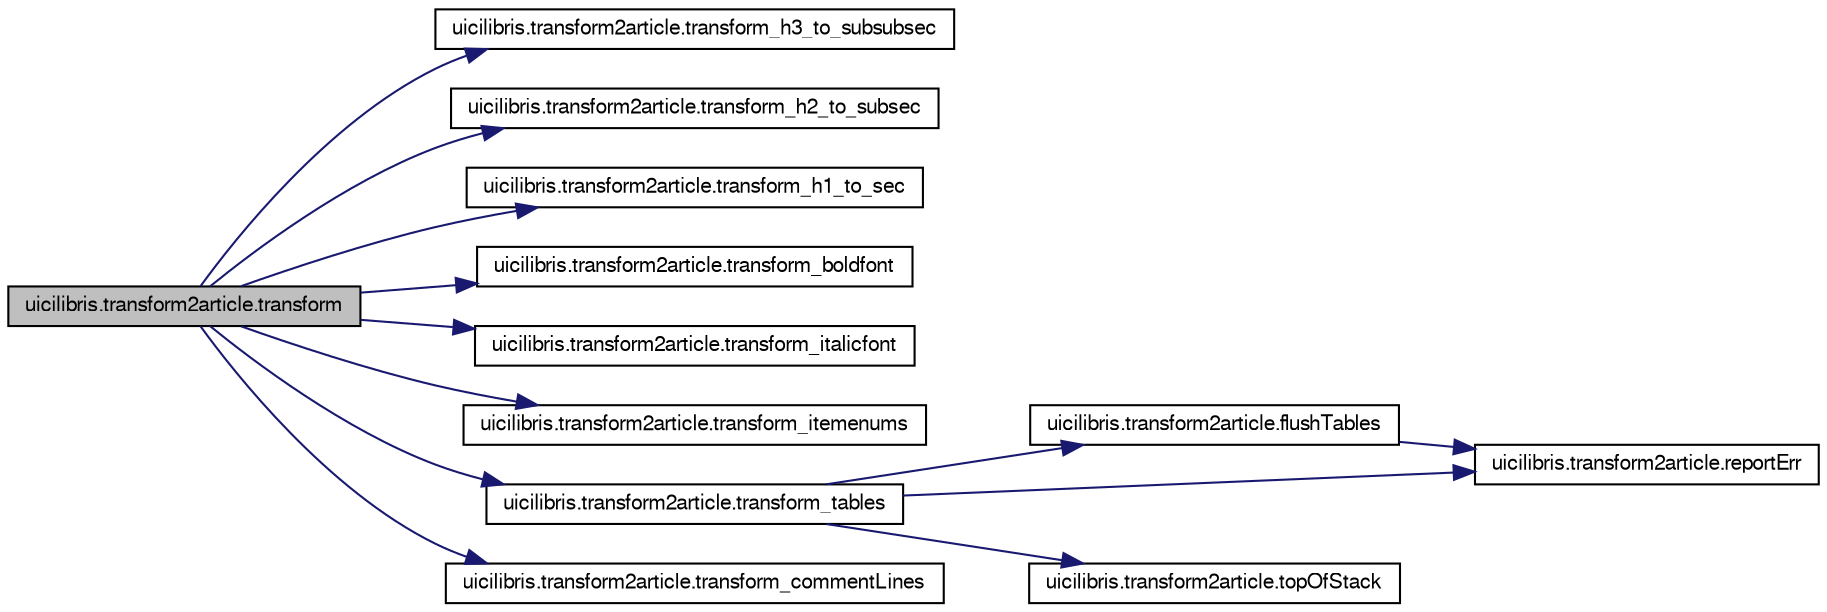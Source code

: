 digraph G
{
  edge [fontname="FreeSans",fontsize="10",labelfontname="FreeSans",labelfontsize="10"];
  node [fontname="FreeSans",fontsize="10",shape=record];
  rankdir="LR";
  Node1 [label="uicilibris.transform2article.transform",height=0.2,width=0.4,color="black", fillcolor="grey75", style="filled" fontcolor="black"];
  Node1 -> Node2 [color="midnightblue",fontsize="10",style="solid",fontname="FreeSans"];
  Node2 [label="uicilibris.transform2article.transform_h3_to_subsubsec",height=0.2,width=0.4,color="black", fillcolor="white", style="filled",URL="$namespaceuicilibris_1_1transform2article.html#a5e0a42c60e979ee65fbba5eca16a1d4e",tooltip="headings (3) to subsubsection"];
  Node1 -> Node3 [color="midnightblue",fontsize="10",style="solid",fontname="FreeSans"];
  Node3 [label="uicilibris.transform2article.transform_h2_to_subsec",height=0.2,width=0.4,color="black", fillcolor="white", style="filled",URL="$namespaceuicilibris_1_1transform2article.html#a09b2ace90a3c3e6e657b487a2d1f9cb6",tooltip="headings (2) to subsections"];
  Node1 -> Node4 [color="midnightblue",fontsize="10",style="solid",fontname="FreeSans"];
  Node4 [label="uicilibris.transform2article.transform_h1_to_sec",height=0.2,width=0.4,color="black", fillcolor="white", style="filled",URL="$namespaceuicilibris_1_1transform2article.html#a429ee4364e6acec5f81cfa71b967dfc6",tooltip="headings (1) to sections"];
  Node1 -> Node5 [color="midnightblue",fontsize="10",style="solid",fontname="FreeSans"];
  Node5 [label="uicilibris.transform2article.transform_boldfont",height=0.2,width=0.4,color="black", fillcolor="white", style="filled",URL="$namespaceuicilibris_1_1transform2article.html#adb690b02bd00a079f3534b3c8bca96f5",tooltip="bold font"];
  Node1 -> Node6 [color="midnightblue",fontsize="10",style="solid",fontname="FreeSans"];
  Node6 [label="uicilibris.transform2article.transform_italicfont",height=0.2,width=0.4,color="black", fillcolor="white", style="filled",URL="$namespaceuicilibris_1_1transform2article.html#aeb70729282e28071468d4ccca53e8509",tooltip="italic font"];
  Node1 -> Node7 [color="midnightblue",fontsize="10",style="solid",fontname="FreeSans"];
  Node7 [label="uicilibris.transform2article.transform_itemenums",height=0.2,width=0.4,color="black", fillcolor="white", style="filled",URL="$namespaceuicilibris_1_1transform2article.html#a402316d054f41765e2b6490513750b14",tooltip="handle itemizations/enumerations"];
  Node1 -> Node8 [color="midnightblue",fontsize="10",style="solid",fontname="FreeSans"];
  Node8 [label="uicilibris.transform2article.transform_tables",height=0.2,width=0.4,color="black", fillcolor="white", style="filled",URL="$namespaceuicilibris_1_1transform2article.html#a46ff8620c2ea3a9237dedb1c69f983cb",tooltip="handle mediawiki tables"];
  Node8 -> Node9 [color="midnightblue",fontsize="10",style="solid",fontname="FreeSans"];
  Node9 [label="uicilibris.transform2article.flushTables",height=0.2,width=0.4,color="black", fillcolor="white", style="filled",URL="$namespaceuicilibris_1_1transform2article.html#adc9ad30ec8ba4c3939a2a11f1a108d70",tooltip="flushes the table state"];
  Node9 -> Node10 [color="midnightblue",fontsize="10",style="solid",fontname="FreeSans"];
  Node10 [label="uicilibris.transform2article.reportErr",height=0.2,width=0.4,color="black", fillcolor="white", style="filled",URL="$namespaceuicilibris_1_1transform2article.html#ab92d095e516d746a0676829967e87d51",tooltip="emits messages for the user"];
  Node8 -> Node11 [color="midnightblue",fontsize="10",style="solid",fontname="FreeSans"];
  Node11 [label="uicilibris.transform2article.topOfStack",height=0.2,width=0.4,color="black", fillcolor="white", style="filled",URL="$namespaceuicilibris_1_1transform2article.html#ad8bb9c3b834b3800045201c94ace9a6d",tooltip="returns the top of the stack if any"];
  Node8 -> Node10 [color="midnightblue",fontsize="10",style="solid",fontname="FreeSans"];
  Node1 -> Node12 [color="midnightblue",fontsize="10",style="solid",fontname="FreeSans"];
  Node12 [label="uicilibris.transform2article.transform_commentLines",height=0.2,width=0.4,color="black", fillcolor="white", style="filled",URL="$namespaceuicilibris_1_1transform2article.html#a367917f3e51f981b240fde0668a795b8",tooltip="transform comment-only lines in LaTeX comment lines"];
}
